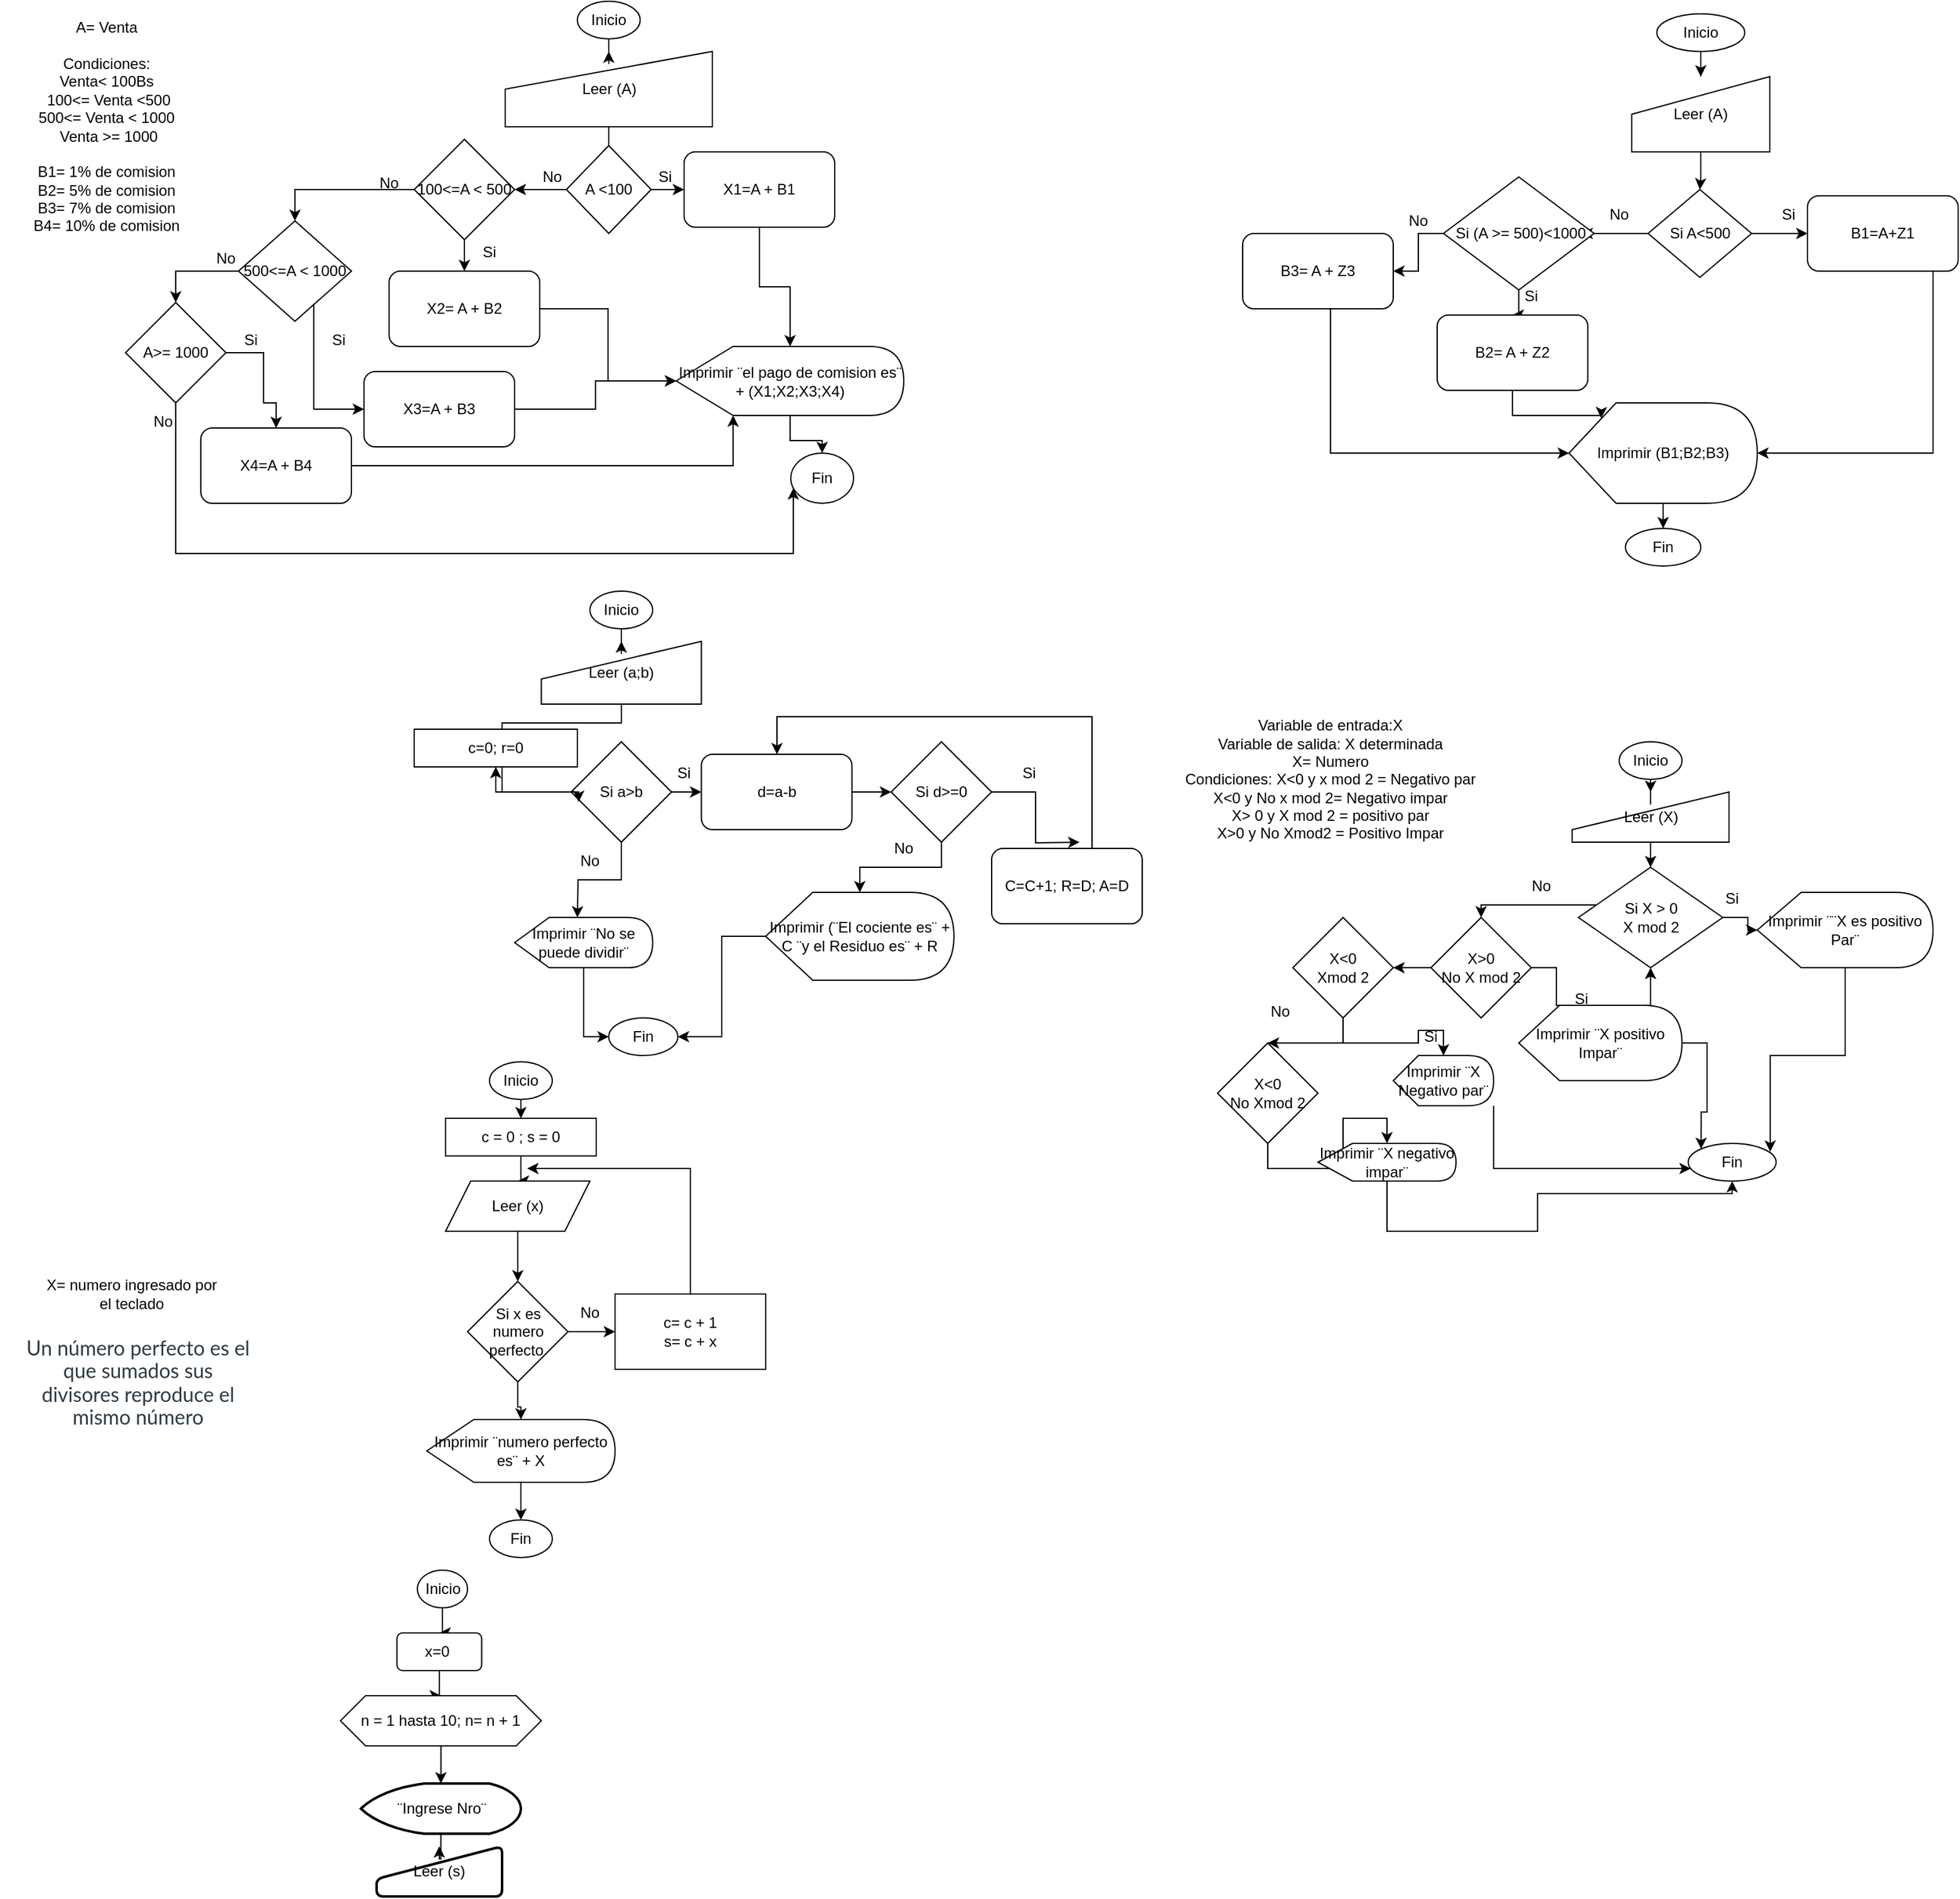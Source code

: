 <mxfile version="16.6.2" type="github">
  <diagram id="kgpKYQtTHZ0yAKxKKP6v" name="Page-1">
    <mxGraphModel dx="2441" dy="371" grid="1" gridSize="10" guides="1" tooltips="1" connect="1" arrows="1" fold="1" page="1" pageScale="1" pageWidth="850" pageHeight="1100" math="0" shadow="0">
      <root>
        <mxCell id="0" />
        <mxCell id="1" parent="0" />
        <mxCell id="ByjbVsPNWMyPK0oeUUoG-3" value="" style="edgeStyle=orthogonalEdgeStyle;rounded=0;orthogonalLoop=1;jettySize=auto;html=1;" parent="1" source="ByjbVsPNWMyPK0oeUUoG-1" target="ByjbVsPNWMyPK0oeUUoG-2" edge="1">
          <mxGeometry relative="1" as="geometry" />
        </mxCell>
        <mxCell id="ByjbVsPNWMyPK0oeUUoG-1" value="Inicio" style="ellipse;whiteSpace=wrap;html=1;" parent="1" vertex="1">
          <mxGeometry x="350" y="10" width="70" height="30" as="geometry" />
        </mxCell>
        <mxCell id="ByjbVsPNWMyPK0oeUUoG-5" value="" style="edgeStyle=orthogonalEdgeStyle;rounded=0;orthogonalLoop=1;jettySize=auto;html=1;" parent="1" source="ByjbVsPNWMyPK0oeUUoG-2" target="ByjbVsPNWMyPK0oeUUoG-4" edge="1">
          <mxGeometry relative="1" as="geometry" />
        </mxCell>
        <mxCell id="ByjbVsPNWMyPK0oeUUoG-2" value="Leer (A)" style="shape=manualInput;whiteSpace=wrap;html=1;" parent="1" vertex="1">
          <mxGeometry x="330" y="60" width="110" height="60" as="geometry" />
        </mxCell>
        <mxCell id="ByjbVsPNWMyPK0oeUUoG-7" value="" style="edgeStyle=orthogonalEdgeStyle;rounded=0;orthogonalLoop=1;jettySize=auto;html=1;" parent="1" source="ByjbVsPNWMyPK0oeUUoG-4" target="ByjbVsPNWMyPK0oeUUoG-6" edge="1">
          <mxGeometry relative="1" as="geometry" />
        </mxCell>
        <mxCell id="ByjbVsPNWMyPK0oeUUoG-9" value="" style="edgeStyle=orthogonalEdgeStyle;rounded=0;orthogonalLoop=1;jettySize=auto;html=1;" parent="1" source="ByjbVsPNWMyPK0oeUUoG-4" edge="1">
          <mxGeometry relative="1" as="geometry">
            <mxPoint x="290" y="185" as="targetPoint" />
          </mxGeometry>
        </mxCell>
        <mxCell id="ByjbVsPNWMyPK0oeUUoG-4" value="Si A&amp;lt;500" style="rhombus;whiteSpace=wrap;html=1;" parent="1" vertex="1">
          <mxGeometry x="343" y="150" width="82.5" height="70" as="geometry" />
        </mxCell>
        <mxCell id="ByjbVsPNWMyPK0oeUUoG-26" style="edgeStyle=orthogonalEdgeStyle;rounded=0;orthogonalLoop=1;jettySize=auto;html=1;entryX=1;entryY=0.5;entryDx=0;entryDy=0;entryPerimeter=0;" parent="1" source="ByjbVsPNWMyPK0oeUUoG-6" target="ByjbVsPNWMyPK0oeUUoG-22" edge="1">
          <mxGeometry relative="1" as="geometry">
            <Array as="points">
              <mxPoint x="570" y="360" />
            </Array>
          </mxGeometry>
        </mxCell>
        <mxCell id="ByjbVsPNWMyPK0oeUUoG-6" value="B1=A+Z1" style="rounded=1;whiteSpace=wrap;html=1;" parent="1" vertex="1">
          <mxGeometry x="470" y="155" width="120" height="60" as="geometry" />
        </mxCell>
        <mxCell id="ByjbVsPNWMyPK0oeUUoG-10" value="No" style="text;html=1;strokeColor=none;fillColor=none;align=center;verticalAlign=middle;whiteSpace=wrap;rounded=0;" parent="1" vertex="1">
          <mxGeometry x="290" y="155" width="60" height="30" as="geometry" />
        </mxCell>
        <mxCell id="ByjbVsPNWMyPK0oeUUoG-12" value="Si" style="text;html=1;strokeColor=none;fillColor=none;align=center;verticalAlign=middle;whiteSpace=wrap;rounded=0;" parent="1" vertex="1">
          <mxGeometry x="425" y="155" width="60" height="30" as="geometry" />
        </mxCell>
        <mxCell id="ByjbVsPNWMyPK0oeUUoG-16" value="" style="edgeStyle=orthogonalEdgeStyle;rounded=0;orthogonalLoop=1;jettySize=auto;html=1;" parent="1" source="ByjbVsPNWMyPK0oeUUoG-14" target="ByjbVsPNWMyPK0oeUUoG-15" edge="1">
          <mxGeometry relative="1" as="geometry" />
        </mxCell>
        <mxCell id="ByjbVsPNWMyPK0oeUUoG-18" value="" style="edgeStyle=orthogonalEdgeStyle;rounded=0;orthogonalLoop=1;jettySize=auto;html=1;" parent="1" source="ByjbVsPNWMyPK0oeUUoG-14" target="ByjbVsPNWMyPK0oeUUoG-17" edge="1">
          <mxGeometry relative="1" as="geometry" />
        </mxCell>
        <mxCell id="ByjbVsPNWMyPK0oeUUoG-14" value="&lt;span&gt;&amp;nbsp;Si (A &amp;gt;= 500)&amp;lt;1000&lt;/span&gt;" style="rhombus;whiteSpace=wrap;html=1;" parent="1" vertex="1">
          <mxGeometry x="180" y="140" width="120" height="90" as="geometry" />
        </mxCell>
        <mxCell id="ByjbVsPNWMyPK0oeUUoG-25" style="edgeStyle=orthogonalEdgeStyle;rounded=0;orthogonalLoop=1;jettySize=auto;html=1;entryX=0.171;entryY=0.153;entryDx=0;entryDy=0;entryPerimeter=0;" parent="1" source="ByjbVsPNWMyPK0oeUUoG-15" target="ByjbVsPNWMyPK0oeUUoG-22" edge="1">
          <mxGeometry relative="1" as="geometry">
            <Array as="points">
              <mxPoint x="235" y="330" />
              <mxPoint x="306" y="330" />
            </Array>
          </mxGeometry>
        </mxCell>
        <mxCell id="ByjbVsPNWMyPK0oeUUoG-15" value="B2= A + Z2" style="rounded=1;whiteSpace=wrap;html=1;" parent="1" vertex="1">
          <mxGeometry x="175" y="250" width="120" height="60" as="geometry" />
        </mxCell>
        <mxCell id="ByjbVsPNWMyPK0oeUUoG-24" style="edgeStyle=orthogonalEdgeStyle;rounded=0;orthogonalLoop=1;jettySize=auto;html=1;entryX=0;entryY=0.5;entryDx=0;entryDy=0;entryPerimeter=0;" parent="1" source="ByjbVsPNWMyPK0oeUUoG-17" target="ByjbVsPNWMyPK0oeUUoG-22" edge="1">
          <mxGeometry relative="1" as="geometry">
            <Array as="points">
              <mxPoint x="90" y="360" />
            </Array>
          </mxGeometry>
        </mxCell>
        <mxCell id="ByjbVsPNWMyPK0oeUUoG-17" value="B3= A + Z3" style="rounded=1;whiteSpace=wrap;html=1;" parent="1" vertex="1">
          <mxGeometry x="20" y="185" width="120" height="60" as="geometry" />
        </mxCell>
        <mxCell id="ByjbVsPNWMyPK0oeUUoG-20" value="Si" style="text;html=1;strokeColor=none;fillColor=none;align=center;verticalAlign=middle;whiteSpace=wrap;rounded=0;" parent="1" vertex="1">
          <mxGeometry x="220" y="220" width="60" height="30" as="geometry" />
        </mxCell>
        <mxCell id="ByjbVsPNWMyPK0oeUUoG-21" value="No" style="text;html=1;strokeColor=none;fillColor=none;align=center;verticalAlign=middle;whiteSpace=wrap;rounded=0;" parent="1" vertex="1">
          <mxGeometry x="130" y="160" width="60" height="30" as="geometry" />
        </mxCell>
        <mxCell id="ByjbVsPNWMyPK0oeUUoG-28" value="" style="edgeStyle=orthogonalEdgeStyle;rounded=0;orthogonalLoop=1;jettySize=auto;html=1;" parent="1" source="ByjbVsPNWMyPK0oeUUoG-22" target="ByjbVsPNWMyPK0oeUUoG-27" edge="1">
          <mxGeometry relative="1" as="geometry" />
        </mxCell>
        <mxCell id="ByjbVsPNWMyPK0oeUUoG-22" value="Imprimir (B1;B2;B3)" style="shape=display;whiteSpace=wrap;html=1;" parent="1" vertex="1">
          <mxGeometry x="280" y="320" width="150" height="80" as="geometry" />
        </mxCell>
        <mxCell id="ByjbVsPNWMyPK0oeUUoG-27" value="Fin" style="ellipse;whiteSpace=wrap;html=1;" parent="1" vertex="1">
          <mxGeometry x="325" y="420" width="60" height="30" as="geometry" />
        </mxCell>
        <mxCell id="4bbGpndZAnQvG1SRmh3T-4" value="" style="edgeStyle=orthogonalEdgeStyle;rounded=0;orthogonalLoop=1;jettySize=auto;html=1;" parent="1" source="4bbGpndZAnQvG1SRmh3T-1" target="4bbGpndZAnQvG1SRmh3T-2" edge="1">
          <mxGeometry relative="1" as="geometry" />
        </mxCell>
        <mxCell id="4bbGpndZAnQvG1SRmh3T-1" value="Inicio" style="ellipse;whiteSpace=wrap;html=1;" parent="1" vertex="1">
          <mxGeometry x="320" y="590" width="50" height="30" as="geometry" />
        </mxCell>
        <mxCell id="4bbGpndZAnQvG1SRmh3T-7" value="" style="edgeStyle=orthogonalEdgeStyle;rounded=0;orthogonalLoop=1;jettySize=auto;html=1;" parent="1" source="4bbGpndZAnQvG1SRmh3T-2" target="4bbGpndZAnQvG1SRmh3T-6" edge="1">
          <mxGeometry relative="1" as="geometry" />
        </mxCell>
        <mxCell id="4bbGpndZAnQvG1SRmh3T-2" value="Leer (X)" style="shape=manualInput;whiteSpace=wrap;html=1;" parent="1" vertex="1">
          <mxGeometry x="282.5" y="630" width="125" height="40" as="geometry" />
        </mxCell>
        <mxCell id="4bbGpndZAnQvG1SRmh3T-5" value="Variable de entrada:X&lt;br&gt;Variable de salida: X determinada&lt;br&gt;X= Numero&lt;br&gt;Condiciones: X&amp;lt;0 y x mod 2 = Negativo par&lt;br&gt;X&amp;lt;0 y No x mod 2= Negativo impar&lt;br&gt;X&amp;gt; 0 y X mod 2 = positivo par&lt;br&gt;X&amp;gt;0 y No Xmod2 = Positivo Impar" style="text;html=1;strokeColor=none;fillColor=none;align=center;verticalAlign=middle;whiteSpace=wrap;rounded=0;" parent="1" vertex="1">
          <mxGeometry x="-50" y="570" width="280" height="100" as="geometry" />
        </mxCell>
        <mxCell id="4bbGpndZAnQvG1SRmh3T-9" value="" style="edgeStyle=orthogonalEdgeStyle;rounded=0;orthogonalLoop=1;jettySize=auto;html=1;" parent="1" source="4bbGpndZAnQvG1SRmh3T-6" target="4bbGpndZAnQvG1SRmh3T-11" edge="1">
          <mxGeometry relative="1" as="geometry">
            <mxPoint x="426" y="740" as="targetPoint" />
          </mxGeometry>
        </mxCell>
        <mxCell id="4bbGpndZAnQvG1SRmh3T-13" value="" style="edgeStyle=orthogonalEdgeStyle;rounded=0;orthogonalLoop=1;jettySize=auto;html=1;" parent="1" source="4bbGpndZAnQvG1SRmh3T-6" target="4bbGpndZAnQvG1SRmh3T-12" edge="1">
          <mxGeometry relative="1" as="geometry">
            <Array as="points">
              <mxPoint x="240" y="720" />
              <mxPoint x="240" y="720" />
            </Array>
          </mxGeometry>
        </mxCell>
        <mxCell id="4bbGpndZAnQvG1SRmh3T-6" value="Si X &amp;gt; 0&lt;br&gt;X mod 2" style="rhombus;whiteSpace=wrap;html=1;" parent="1" vertex="1">
          <mxGeometry x="287.5" y="690" width="115" height="80" as="geometry" />
        </mxCell>
        <mxCell id="4bbGpndZAnQvG1SRmh3T-10" value="Si" style="text;html=1;strokeColor=none;fillColor=none;align=center;verticalAlign=middle;whiteSpace=wrap;rounded=0;" parent="1" vertex="1">
          <mxGeometry x="380" y="700" width="60" height="30" as="geometry" />
        </mxCell>
        <mxCell id="4bbGpndZAnQvG1SRmh3T-35" style="edgeStyle=orthogonalEdgeStyle;rounded=0;orthogonalLoop=1;jettySize=auto;html=1;entryX=0.933;entryY=0.222;entryDx=0;entryDy=0;entryPerimeter=0;" parent="1" source="4bbGpndZAnQvG1SRmh3T-11" target="4bbGpndZAnQvG1SRmh3T-31" edge="1">
          <mxGeometry relative="1" as="geometry" />
        </mxCell>
        <mxCell id="4bbGpndZAnQvG1SRmh3T-11" value="Imprimir ¨¨X es positivo Par¨" style="shape=display;whiteSpace=wrap;html=1;" parent="1" vertex="1">
          <mxGeometry x="430" y="710" width="140" height="60" as="geometry" />
        </mxCell>
        <mxCell id="4bbGpndZAnQvG1SRmh3T-15" value="" style="edgeStyle=orthogonalEdgeStyle;rounded=0;orthogonalLoop=1;jettySize=auto;html=1;" parent="1" source="4bbGpndZAnQvG1SRmh3T-12" target="4bbGpndZAnQvG1SRmh3T-6" edge="1">
          <mxGeometry relative="1" as="geometry">
            <Array as="points">
              <mxPoint x="270" y="770" />
              <mxPoint x="270" y="800" />
              <mxPoint x="345" y="800" />
            </Array>
          </mxGeometry>
        </mxCell>
        <mxCell id="4bbGpndZAnQvG1SRmh3T-21" value="" style="edgeStyle=orthogonalEdgeStyle;rounded=0;orthogonalLoop=1;jettySize=auto;html=1;" parent="1" source="4bbGpndZAnQvG1SRmh3T-12" target="4bbGpndZAnQvG1SRmh3T-16" edge="1">
          <mxGeometry relative="1" as="geometry" />
        </mxCell>
        <mxCell id="4bbGpndZAnQvG1SRmh3T-12" value="X&amp;gt;0&lt;br&gt;No X mod 2" style="rhombus;whiteSpace=wrap;html=1;" parent="1" vertex="1">
          <mxGeometry x="170" y="730" width="80" height="80" as="geometry" />
        </mxCell>
        <mxCell id="4bbGpndZAnQvG1SRmh3T-32" style="edgeStyle=orthogonalEdgeStyle;rounded=0;orthogonalLoop=1;jettySize=auto;html=1;entryX=0;entryY=0;entryDx=0;entryDy=0;" parent="1" source="4bbGpndZAnQvG1SRmh3T-14" target="4bbGpndZAnQvG1SRmh3T-31" edge="1">
          <mxGeometry relative="1" as="geometry" />
        </mxCell>
        <mxCell id="4bbGpndZAnQvG1SRmh3T-14" value="Imprimir ¨X positivo Impar¨" style="shape=display;whiteSpace=wrap;html=1;" parent="1" vertex="1">
          <mxGeometry x="240" y="800" width="130" height="60" as="geometry" />
        </mxCell>
        <mxCell id="4bbGpndZAnQvG1SRmh3T-25" value="" style="edgeStyle=orthogonalEdgeStyle;rounded=0;orthogonalLoop=1;jettySize=auto;html=1;" parent="1" source="4bbGpndZAnQvG1SRmh3T-16" target="4bbGpndZAnQvG1SRmh3T-24" edge="1">
          <mxGeometry relative="1" as="geometry" />
        </mxCell>
        <mxCell id="4bbGpndZAnQvG1SRmh3T-28" style="edgeStyle=orthogonalEdgeStyle;rounded=0;orthogonalLoop=1;jettySize=auto;html=1;" parent="1" source="4bbGpndZAnQvG1SRmh3T-16" target="4bbGpndZAnQvG1SRmh3T-23" edge="1">
          <mxGeometry relative="1" as="geometry" />
        </mxCell>
        <mxCell id="4bbGpndZAnQvG1SRmh3T-16" value="X&amp;lt;0&lt;br&gt;Xmod 2" style="rhombus;whiteSpace=wrap;html=1;" parent="1" vertex="1">
          <mxGeometry x="60" y="730" width="80" height="80" as="geometry" />
        </mxCell>
        <mxCell id="4bbGpndZAnQvG1SRmh3T-17" value="No" style="text;html=1;strokeColor=none;fillColor=none;align=center;verticalAlign=middle;whiteSpace=wrap;rounded=0;" parent="1" vertex="1">
          <mxGeometry x="228" y="690" width="60" height="30" as="geometry" />
        </mxCell>
        <mxCell id="4bbGpndZAnQvG1SRmh3T-20" value="Si" style="text;html=1;strokeColor=none;fillColor=none;align=center;verticalAlign=middle;whiteSpace=wrap;rounded=0;" parent="1" vertex="1">
          <mxGeometry x="260" y="780" width="60" height="30" as="geometry" />
        </mxCell>
        <mxCell id="4bbGpndZAnQvG1SRmh3T-33" style="edgeStyle=orthogonalEdgeStyle;rounded=0;orthogonalLoop=1;jettySize=auto;html=1;" parent="1" source="4bbGpndZAnQvG1SRmh3T-23" target="4bbGpndZAnQvG1SRmh3T-31" edge="1">
          <mxGeometry relative="1" as="geometry">
            <Array as="points">
              <mxPoint x="220" y="930" />
            </Array>
          </mxGeometry>
        </mxCell>
        <mxCell id="4bbGpndZAnQvG1SRmh3T-23" value="Imprimir ¨X Negativo par¨" style="shape=display;whiteSpace=wrap;html=1;" parent="1" vertex="1">
          <mxGeometry x="140" y="840" width="80" height="40" as="geometry" />
        </mxCell>
        <mxCell id="4bbGpndZAnQvG1SRmh3T-30" style="edgeStyle=orthogonalEdgeStyle;rounded=0;orthogonalLoop=1;jettySize=auto;html=1;" parent="1" source="4bbGpndZAnQvG1SRmh3T-24" target="4bbGpndZAnQvG1SRmh3T-29" edge="1">
          <mxGeometry relative="1" as="geometry" />
        </mxCell>
        <mxCell id="4bbGpndZAnQvG1SRmh3T-24" value="X&amp;lt;0&lt;br&gt;No Xmod 2" style="rhombus;whiteSpace=wrap;html=1;" parent="1" vertex="1">
          <mxGeometry y="830" width="80" height="80" as="geometry" />
        </mxCell>
        <mxCell id="4bbGpndZAnQvG1SRmh3T-26" value="No" style="text;html=1;strokeColor=none;fillColor=none;align=center;verticalAlign=middle;whiteSpace=wrap;rounded=0;" parent="1" vertex="1">
          <mxGeometry x="20" y="790" width="60" height="30" as="geometry" />
        </mxCell>
        <mxCell id="4bbGpndZAnQvG1SRmh3T-27" value="Si" style="text;html=1;strokeColor=none;fillColor=none;align=center;verticalAlign=middle;whiteSpace=wrap;rounded=0;" parent="1" vertex="1">
          <mxGeometry x="140" y="810" width="60" height="30" as="geometry" />
        </mxCell>
        <mxCell id="4bbGpndZAnQvG1SRmh3T-34" style="edgeStyle=orthogonalEdgeStyle;rounded=0;orthogonalLoop=1;jettySize=auto;html=1;" parent="1" source="4bbGpndZAnQvG1SRmh3T-29" target="4bbGpndZAnQvG1SRmh3T-31" edge="1">
          <mxGeometry relative="1" as="geometry">
            <Array as="points">
              <mxPoint x="135" y="980" />
              <mxPoint x="255" y="980" />
              <mxPoint x="255" y="950" />
            </Array>
          </mxGeometry>
        </mxCell>
        <mxCell id="4bbGpndZAnQvG1SRmh3T-29" value="Imprimir ¨X negativo impar¨" style="shape=display;whiteSpace=wrap;html=1;" parent="1" vertex="1">
          <mxGeometry x="80" y="910" width="110" height="30" as="geometry" />
        </mxCell>
        <mxCell id="4bbGpndZAnQvG1SRmh3T-31" value="Fin" style="ellipse;whiteSpace=wrap;html=1;" parent="1" vertex="1">
          <mxGeometry x="375" y="910" width="70" height="30" as="geometry" />
        </mxCell>
        <mxCell id="_eo7nYOsgeWWIiObV1oL-4" value="" style="edgeStyle=orthogonalEdgeStyle;rounded=0;orthogonalLoop=1;jettySize=auto;html=1;" edge="1" parent="1" source="_eo7nYOsgeWWIiObV1oL-1" target="_eo7nYOsgeWWIiObV1oL-3">
          <mxGeometry relative="1" as="geometry" />
        </mxCell>
        <mxCell id="_eo7nYOsgeWWIiObV1oL-1" value="Inicio" style="ellipse;whiteSpace=wrap;html=1;" vertex="1" parent="1">
          <mxGeometry x="-500" y="470" width="50" height="30" as="geometry" />
        </mxCell>
        <mxCell id="_eo7nYOsgeWWIiObV1oL-7" value="" style="edgeStyle=orthogonalEdgeStyle;rounded=0;orthogonalLoop=1;jettySize=auto;html=1;entryX=0.5;entryY=1;entryDx=0;entryDy=0;" edge="1" parent="1" source="_eo7nYOsgeWWIiObV1oL-3" target="_eo7nYOsgeWWIiObV1oL-25">
          <mxGeometry relative="1" as="geometry">
            <Array as="points">
              <mxPoint x="-475" y="575" />
              <mxPoint x="-570" y="575" />
              <mxPoint x="-570" y="630" />
              <mxPoint x="-575" y="630" />
            </Array>
          </mxGeometry>
        </mxCell>
        <mxCell id="_eo7nYOsgeWWIiObV1oL-3" value="Leer (a;b)" style="shape=manualInput;whiteSpace=wrap;html=1;" vertex="1" parent="1">
          <mxGeometry x="-538.75" y="510" width="127.5" height="50" as="geometry" />
        </mxCell>
        <mxCell id="_eo7nYOsgeWWIiObV1oL-13" value="" style="edgeStyle=orthogonalEdgeStyle;rounded=0;orthogonalLoop=1;jettySize=auto;html=1;" edge="1" parent="1" source="_eo7nYOsgeWWIiObV1oL-5" target="_eo7nYOsgeWWIiObV1oL-12">
          <mxGeometry relative="1" as="geometry" />
        </mxCell>
        <mxCell id="_eo7nYOsgeWWIiObV1oL-5" value="d=a-b" style="rounded=1;whiteSpace=wrap;html=1;" vertex="1" parent="1">
          <mxGeometry x="-411.25" y="600" width="120" height="60" as="geometry" />
        </mxCell>
        <mxCell id="_eo7nYOsgeWWIiObV1oL-10" value="" style="edgeStyle=orthogonalEdgeStyle;rounded=0;orthogonalLoop=1;jettySize=auto;html=1;" edge="1" parent="1" source="_eo7nYOsgeWWIiObV1oL-6" target="_eo7nYOsgeWWIiObV1oL-5">
          <mxGeometry relative="1" as="geometry" />
        </mxCell>
        <mxCell id="_eo7nYOsgeWWIiObV1oL-21" style="edgeStyle=orthogonalEdgeStyle;rounded=0;orthogonalLoop=1;jettySize=auto;html=1;" edge="1" parent="1" source="_eo7nYOsgeWWIiObV1oL-6">
          <mxGeometry relative="1" as="geometry">
            <mxPoint x="-510" y="730" as="targetPoint" />
          </mxGeometry>
        </mxCell>
        <mxCell id="_eo7nYOsgeWWIiObV1oL-6" value="Si a&amp;gt;b" style="rhombus;whiteSpace=wrap;html=1;" vertex="1" parent="1">
          <mxGeometry x="-515" y="590" width="80" height="80" as="geometry" />
        </mxCell>
        <mxCell id="_eo7nYOsgeWWIiObV1oL-11" value="Si" style="text;html=1;strokeColor=none;fillColor=none;align=center;verticalAlign=middle;whiteSpace=wrap;rounded=0;" vertex="1" parent="1">
          <mxGeometry x="-455" y="600" width="60" height="30" as="geometry" />
        </mxCell>
        <mxCell id="_eo7nYOsgeWWIiObV1oL-15" style="edgeStyle=orthogonalEdgeStyle;rounded=0;orthogonalLoop=1;jettySize=auto;html=1;" edge="1" parent="1" source="_eo7nYOsgeWWIiObV1oL-12">
          <mxGeometry relative="1" as="geometry">
            <mxPoint x="-110" y="670" as="targetPoint" />
          </mxGeometry>
        </mxCell>
        <mxCell id="_eo7nYOsgeWWIiObV1oL-19" value="" style="edgeStyle=orthogonalEdgeStyle;rounded=0;orthogonalLoop=1;jettySize=auto;html=1;" edge="1" parent="1" source="_eo7nYOsgeWWIiObV1oL-12" target="_eo7nYOsgeWWIiObV1oL-18">
          <mxGeometry relative="1" as="geometry" />
        </mxCell>
        <mxCell id="_eo7nYOsgeWWIiObV1oL-12" value="Si d&amp;gt;=0" style="rhombus;whiteSpace=wrap;html=1;" vertex="1" parent="1">
          <mxGeometry x="-260" y="590" width="80" height="80" as="geometry" />
        </mxCell>
        <mxCell id="_eo7nYOsgeWWIiObV1oL-16" style="edgeStyle=orthogonalEdgeStyle;rounded=0;orthogonalLoop=1;jettySize=auto;html=1;" edge="1" parent="1" source="_eo7nYOsgeWWIiObV1oL-14">
          <mxGeometry relative="1" as="geometry">
            <mxPoint x="-351" y="600" as="targetPoint" />
            <Array as="points">
              <mxPoint x="-100" y="570" />
              <mxPoint x="-351" y="570" />
              <mxPoint x="-351" y="600" />
            </Array>
          </mxGeometry>
        </mxCell>
        <mxCell id="_eo7nYOsgeWWIiObV1oL-14" value="C=C+1; R=D; A=D" style="rounded=1;whiteSpace=wrap;html=1;" vertex="1" parent="1">
          <mxGeometry x="-180" y="675" width="120" height="60" as="geometry" />
        </mxCell>
        <mxCell id="_eo7nYOsgeWWIiObV1oL-17" value="Si" style="text;html=1;strokeColor=none;fillColor=none;align=center;verticalAlign=middle;whiteSpace=wrap;rounded=0;" vertex="1" parent="1">
          <mxGeometry x="-180" y="600" width="60" height="30" as="geometry" />
        </mxCell>
        <mxCell id="_eo7nYOsgeWWIiObV1oL-22" style="edgeStyle=orthogonalEdgeStyle;rounded=0;orthogonalLoop=1;jettySize=auto;html=1;entryX=1;entryY=0.5;entryDx=0;entryDy=0;" edge="1" parent="1" source="_eo7nYOsgeWWIiObV1oL-18" target="_eo7nYOsgeWWIiObV1oL-20">
          <mxGeometry relative="1" as="geometry" />
        </mxCell>
        <mxCell id="_eo7nYOsgeWWIiObV1oL-18" value="Imprimir (¨El cociente es¨ + C ¨y el Residuo es¨ + R" style="shape=display;whiteSpace=wrap;html=1;" vertex="1" parent="1">
          <mxGeometry x="-360" y="710" width="150" height="70" as="geometry" />
        </mxCell>
        <mxCell id="_eo7nYOsgeWWIiObV1oL-20" value="Fin" style="ellipse;whiteSpace=wrap;html=1;" vertex="1" parent="1">
          <mxGeometry x="-485" y="810" width="55" height="30" as="geometry" />
        </mxCell>
        <mxCell id="_eo7nYOsgeWWIiObV1oL-23" value="No" style="text;html=1;strokeColor=none;fillColor=none;align=center;verticalAlign=middle;whiteSpace=wrap;rounded=0;" vertex="1" parent="1">
          <mxGeometry x="-530" y="670" width="60" height="30" as="geometry" />
        </mxCell>
        <mxCell id="_eo7nYOsgeWWIiObV1oL-24" value="No" style="text;html=1;strokeColor=none;fillColor=none;align=center;verticalAlign=middle;whiteSpace=wrap;rounded=0;" vertex="1" parent="1">
          <mxGeometry x="-280" y="660" width="60" height="30" as="geometry" />
        </mxCell>
        <mxCell id="_eo7nYOsgeWWIiObV1oL-26" style="edgeStyle=orthogonalEdgeStyle;rounded=0;orthogonalLoop=1;jettySize=auto;html=1;entryX=0.075;entryY=0.6;entryDx=0;entryDy=0;entryPerimeter=0;" edge="1" parent="1" source="_eo7nYOsgeWWIiObV1oL-25" target="_eo7nYOsgeWWIiObV1oL-6">
          <mxGeometry relative="1" as="geometry" />
        </mxCell>
        <mxCell id="_eo7nYOsgeWWIiObV1oL-25" value="c=0; r=0" style="rounded=0;whiteSpace=wrap;html=1;" vertex="1" parent="1">
          <mxGeometry x="-640" y="580" width="130" height="30" as="geometry" />
        </mxCell>
        <mxCell id="_eo7nYOsgeWWIiObV1oL-28" style="edgeStyle=orthogonalEdgeStyle;rounded=0;orthogonalLoop=1;jettySize=auto;html=1;entryX=0;entryY=0.5;entryDx=0;entryDy=0;" edge="1" parent="1" source="_eo7nYOsgeWWIiObV1oL-27" target="_eo7nYOsgeWWIiObV1oL-20">
          <mxGeometry relative="1" as="geometry" />
        </mxCell>
        <mxCell id="_eo7nYOsgeWWIiObV1oL-27" value="Imprimir ¨No se puede dividir¨" style="shape=display;whiteSpace=wrap;html=1;" vertex="1" parent="1">
          <mxGeometry x="-560" y="730" width="110" height="40" as="geometry" />
        </mxCell>
        <mxCell id="_eo7nYOsgeWWIiObV1oL-31" value="" style="edgeStyle=orthogonalEdgeStyle;rounded=0;orthogonalLoop=1;jettySize=auto;html=1;" edge="1" parent="1" source="_eo7nYOsgeWWIiObV1oL-29">
          <mxGeometry relative="1" as="geometry">
            <mxPoint x="-485" y="40" as="targetPoint" />
          </mxGeometry>
        </mxCell>
        <mxCell id="_eo7nYOsgeWWIiObV1oL-29" value="Inicio" style="ellipse;whiteSpace=wrap;html=1;" vertex="1" parent="1">
          <mxGeometry x="-510" width="50" height="30" as="geometry" />
        </mxCell>
        <mxCell id="_eo7nYOsgeWWIiObV1oL-34" value="A= Venta&lt;br&gt;&lt;br&gt;Condiciones: &lt;br&gt;Venta&amp;lt; 100Bs&lt;br&gt;&amp;nbsp;100&amp;lt;= Venta &amp;lt;500&lt;br&gt;500&amp;lt;= Venta &amp;lt; 1000&lt;br&gt;&amp;nbsp;Venta &amp;gt;= 1000&lt;br&gt;&lt;br&gt;B1= 1% de comision&lt;br&gt;B2= 5% de comision&lt;br&gt;B3= 7% de comision&lt;br&gt;B4= 10% de comision" style="text;html=1;strokeColor=none;fillColor=none;align=center;verticalAlign=middle;whiteSpace=wrap;rounded=0;" vertex="1" parent="1">
          <mxGeometry x="-970" y="70" width="170" height="60" as="geometry" />
        </mxCell>
        <mxCell id="_eo7nYOsgeWWIiObV1oL-37" value="" style="edgeStyle=orthogonalEdgeStyle;rounded=0;orthogonalLoop=1;jettySize=auto;html=1;" edge="1" parent="1" source="_eo7nYOsgeWWIiObV1oL-35" target="_eo7nYOsgeWWIiObV1oL-36">
          <mxGeometry relative="1" as="geometry" />
        </mxCell>
        <mxCell id="_eo7nYOsgeWWIiObV1oL-35" value="Leer (A)" style="shape=manualInput;whiteSpace=wrap;html=1;" vertex="1" parent="1">
          <mxGeometry x="-567.5" y="40" width="165" height="60" as="geometry" />
        </mxCell>
        <mxCell id="_eo7nYOsgeWWIiObV1oL-39" value="" style="edgeStyle=orthogonalEdgeStyle;rounded=0;orthogonalLoop=1;jettySize=auto;html=1;" edge="1" parent="1" source="_eo7nYOsgeWWIiObV1oL-36" target="_eo7nYOsgeWWIiObV1oL-38">
          <mxGeometry relative="1" as="geometry" />
        </mxCell>
        <mxCell id="_eo7nYOsgeWWIiObV1oL-43" value="" style="edgeStyle=orthogonalEdgeStyle;rounded=0;orthogonalLoop=1;jettySize=auto;html=1;" edge="1" parent="1" source="_eo7nYOsgeWWIiObV1oL-36" target="_eo7nYOsgeWWIiObV1oL-42">
          <mxGeometry relative="1" as="geometry" />
        </mxCell>
        <mxCell id="_eo7nYOsgeWWIiObV1oL-36" value="A &amp;lt;100" style="rhombus;whiteSpace=wrap;html=1;" vertex="1" parent="1">
          <mxGeometry x="-518.75" y="115" width="67.5" height="70" as="geometry" />
        </mxCell>
        <mxCell id="_eo7nYOsgeWWIiObV1oL-46" value="" style="edgeStyle=orthogonalEdgeStyle;rounded=0;orthogonalLoop=1;jettySize=auto;html=1;" edge="1" parent="1" source="_eo7nYOsgeWWIiObV1oL-38" target="_eo7nYOsgeWWIiObV1oL-45">
          <mxGeometry relative="1" as="geometry" />
        </mxCell>
        <mxCell id="_eo7nYOsgeWWIiObV1oL-48" style="edgeStyle=orthogonalEdgeStyle;rounded=0;orthogonalLoop=1;jettySize=auto;html=1;entryX=0.5;entryY=0;entryDx=0;entryDy=0;" edge="1" parent="1" source="_eo7nYOsgeWWIiObV1oL-38" target="_eo7nYOsgeWWIiObV1oL-47">
          <mxGeometry relative="1" as="geometry" />
        </mxCell>
        <mxCell id="_eo7nYOsgeWWIiObV1oL-38" value="100&amp;lt;=A &amp;lt; 500" style="rhombus;whiteSpace=wrap;html=1;" vertex="1" parent="1">
          <mxGeometry x="-640" y="110" width="80" height="80" as="geometry" />
        </mxCell>
        <mxCell id="_eo7nYOsgeWWIiObV1oL-40" value="No" style="text;html=1;strokeColor=none;fillColor=none;align=center;verticalAlign=middle;whiteSpace=wrap;rounded=0;" vertex="1" parent="1">
          <mxGeometry x="-560" y="125" width="60" height="30" as="geometry" />
        </mxCell>
        <mxCell id="_eo7nYOsgeWWIiObV1oL-60" style="edgeStyle=orthogonalEdgeStyle;rounded=0;orthogonalLoop=1;jettySize=auto;html=1;" edge="1" parent="1" source="_eo7nYOsgeWWIiObV1oL-42" target="_eo7nYOsgeWWIiObV1oL-59">
          <mxGeometry relative="1" as="geometry" />
        </mxCell>
        <mxCell id="_eo7nYOsgeWWIiObV1oL-42" value="X1=A + B1" style="rounded=1;whiteSpace=wrap;html=1;" vertex="1" parent="1">
          <mxGeometry x="-425" y="120" width="120" height="60" as="geometry" />
        </mxCell>
        <mxCell id="_eo7nYOsgeWWIiObV1oL-44" value="Si" style="text;html=1;strokeColor=none;fillColor=none;align=center;verticalAlign=middle;whiteSpace=wrap;rounded=0;" vertex="1" parent="1">
          <mxGeometry x="-470" y="125" width="60" height="30" as="geometry" />
        </mxCell>
        <mxCell id="_eo7nYOsgeWWIiObV1oL-61" style="edgeStyle=orthogonalEdgeStyle;rounded=0;orthogonalLoop=1;jettySize=auto;html=1;" edge="1" parent="1" source="_eo7nYOsgeWWIiObV1oL-45" target="_eo7nYOsgeWWIiObV1oL-59">
          <mxGeometry relative="1" as="geometry" />
        </mxCell>
        <mxCell id="_eo7nYOsgeWWIiObV1oL-45" value="X2= A + B2" style="rounded=1;whiteSpace=wrap;html=1;" vertex="1" parent="1">
          <mxGeometry x="-660" y="215" width="120" height="60" as="geometry" />
        </mxCell>
        <mxCell id="_eo7nYOsgeWWIiObV1oL-52" value="" style="edgeStyle=orthogonalEdgeStyle;rounded=0;orthogonalLoop=1;jettySize=auto;html=1;" edge="1" parent="1" source="_eo7nYOsgeWWIiObV1oL-47" target="_eo7nYOsgeWWIiObV1oL-51">
          <mxGeometry relative="1" as="geometry">
            <Array as="points">
              <mxPoint x="-720" y="325" />
            </Array>
          </mxGeometry>
        </mxCell>
        <mxCell id="_eo7nYOsgeWWIiObV1oL-55" style="edgeStyle=orthogonalEdgeStyle;rounded=0;orthogonalLoop=1;jettySize=auto;html=1;entryX=0.5;entryY=0;entryDx=0;entryDy=0;" edge="1" parent="1" source="_eo7nYOsgeWWIiObV1oL-47" target="_eo7nYOsgeWWIiObV1oL-54">
          <mxGeometry relative="1" as="geometry" />
        </mxCell>
        <mxCell id="_eo7nYOsgeWWIiObV1oL-47" value="500&amp;lt;=A &amp;lt; 1000" style="rhombus;whiteSpace=wrap;html=1;" vertex="1" parent="1">
          <mxGeometry x="-780" y="175" width="90" height="80" as="geometry" />
        </mxCell>
        <mxCell id="_eo7nYOsgeWWIiObV1oL-49" value="No" style="text;html=1;strokeColor=none;fillColor=none;align=center;verticalAlign=middle;whiteSpace=wrap;rounded=0;" vertex="1" parent="1">
          <mxGeometry x="-690" y="130" width="60" height="30" as="geometry" />
        </mxCell>
        <mxCell id="_eo7nYOsgeWWIiObV1oL-50" value="Si" style="text;html=1;strokeColor=none;fillColor=none;align=center;verticalAlign=middle;whiteSpace=wrap;rounded=0;" vertex="1" parent="1">
          <mxGeometry x="-610" y="185" width="60" height="30" as="geometry" />
        </mxCell>
        <mxCell id="_eo7nYOsgeWWIiObV1oL-62" style="edgeStyle=orthogonalEdgeStyle;rounded=0;orthogonalLoop=1;jettySize=auto;html=1;" edge="1" parent="1" source="_eo7nYOsgeWWIiObV1oL-51" target="_eo7nYOsgeWWIiObV1oL-59">
          <mxGeometry relative="1" as="geometry" />
        </mxCell>
        <mxCell id="_eo7nYOsgeWWIiObV1oL-51" value="X3=A + B3" style="rounded=1;whiteSpace=wrap;html=1;" vertex="1" parent="1">
          <mxGeometry x="-680" y="295" width="120" height="60" as="geometry" />
        </mxCell>
        <mxCell id="_eo7nYOsgeWWIiObV1oL-53" style="edgeStyle=orthogonalEdgeStyle;rounded=0;orthogonalLoop=1;jettySize=auto;html=1;exitX=0.5;exitY=1;exitDx=0;exitDy=0;" edge="1" parent="1" source="_eo7nYOsgeWWIiObV1oL-34" target="_eo7nYOsgeWWIiObV1oL-34">
          <mxGeometry relative="1" as="geometry" />
        </mxCell>
        <mxCell id="_eo7nYOsgeWWIiObV1oL-58" style="edgeStyle=orthogonalEdgeStyle;rounded=0;orthogonalLoop=1;jettySize=auto;html=1;" edge="1" parent="1" source="_eo7nYOsgeWWIiObV1oL-54" target="_eo7nYOsgeWWIiObV1oL-56">
          <mxGeometry relative="1" as="geometry">
            <Array as="points">
              <mxPoint x="-760" y="280" />
              <mxPoint x="-760" y="320" />
              <mxPoint x="-750" y="320" />
            </Array>
          </mxGeometry>
        </mxCell>
        <mxCell id="_eo7nYOsgeWWIiObV1oL-66" style="edgeStyle=orthogonalEdgeStyle;rounded=0;orthogonalLoop=1;jettySize=auto;html=1;entryX=0.04;entryY=0.7;entryDx=0;entryDy=0;entryPerimeter=0;" edge="1" parent="1" source="_eo7nYOsgeWWIiObV1oL-54" target="_eo7nYOsgeWWIiObV1oL-64">
          <mxGeometry relative="1" as="geometry">
            <Array as="points">
              <mxPoint x="-830" y="440" />
              <mxPoint x="-338" y="440" />
            </Array>
          </mxGeometry>
        </mxCell>
        <mxCell id="_eo7nYOsgeWWIiObV1oL-54" value="A&amp;gt;= 1000" style="rhombus;whiteSpace=wrap;html=1;" vertex="1" parent="1">
          <mxGeometry x="-870" y="240" width="80" height="80" as="geometry" />
        </mxCell>
        <mxCell id="_eo7nYOsgeWWIiObV1oL-63" style="edgeStyle=orthogonalEdgeStyle;rounded=0;orthogonalLoop=1;jettySize=auto;html=1;entryX=0;entryY=0;entryDx=45.312;entryDy=55;entryPerimeter=0;" edge="1" parent="1" source="_eo7nYOsgeWWIiObV1oL-56" target="_eo7nYOsgeWWIiObV1oL-59">
          <mxGeometry relative="1" as="geometry" />
        </mxCell>
        <mxCell id="_eo7nYOsgeWWIiObV1oL-56" value="X4=A + B4" style="rounded=1;whiteSpace=wrap;html=1;" vertex="1" parent="1">
          <mxGeometry x="-810" y="340" width="120" height="60" as="geometry" />
        </mxCell>
        <mxCell id="_eo7nYOsgeWWIiObV1oL-65" value="" style="edgeStyle=orthogonalEdgeStyle;rounded=0;orthogonalLoop=1;jettySize=auto;html=1;" edge="1" parent="1" source="_eo7nYOsgeWWIiObV1oL-59" target="_eo7nYOsgeWWIiObV1oL-64">
          <mxGeometry relative="1" as="geometry" />
        </mxCell>
        <mxCell id="_eo7nYOsgeWWIiObV1oL-59" value="Imprimir ¨el pago de comision es¨ + (X1;X2;X3;X4)" style="shape=display;whiteSpace=wrap;html=1;" vertex="1" parent="1">
          <mxGeometry x="-431.25" y="275" width="181.25" height="55" as="geometry" />
        </mxCell>
        <mxCell id="_eo7nYOsgeWWIiObV1oL-64" value="Fin" style="ellipse;whiteSpace=wrap;html=1;" vertex="1" parent="1">
          <mxGeometry x="-340" y="360" width="50" height="40" as="geometry" />
        </mxCell>
        <mxCell id="_eo7nYOsgeWWIiObV1oL-67" value="Si" style="text;html=1;strokeColor=none;fillColor=none;align=center;verticalAlign=middle;whiteSpace=wrap;rounded=0;" vertex="1" parent="1">
          <mxGeometry x="-730" y="255" width="60" height="30" as="geometry" />
        </mxCell>
        <mxCell id="_eo7nYOsgeWWIiObV1oL-68" value="No" style="text;html=1;strokeColor=none;fillColor=none;align=center;verticalAlign=middle;whiteSpace=wrap;rounded=0;" vertex="1" parent="1">
          <mxGeometry x="-820" y="190" width="60" height="30" as="geometry" />
        </mxCell>
        <mxCell id="_eo7nYOsgeWWIiObV1oL-69" value="Si" style="text;html=1;strokeColor=none;fillColor=none;align=center;verticalAlign=middle;whiteSpace=wrap;rounded=0;" vertex="1" parent="1">
          <mxGeometry x="-800" y="255" width="60" height="30" as="geometry" />
        </mxCell>
        <mxCell id="_eo7nYOsgeWWIiObV1oL-70" value="No" style="text;html=1;strokeColor=none;fillColor=none;align=center;verticalAlign=middle;whiteSpace=wrap;rounded=0;" vertex="1" parent="1">
          <mxGeometry x="-870" y="320" width="60" height="30" as="geometry" />
        </mxCell>
        <mxCell id="_eo7nYOsgeWWIiObV1oL-74" value="" style="edgeStyle=orthogonalEdgeStyle;rounded=0;orthogonalLoop=1;jettySize=auto;html=1;" edge="1" parent="1" source="_eo7nYOsgeWWIiObV1oL-71" target="_eo7nYOsgeWWIiObV1oL-73">
          <mxGeometry relative="1" as="geometry" />
        </mxCell>
        <mxCell id="_eo7nYOsgeWWIiObV1oL-71" value="Inicio" style="ellipse;whiteSpace=wrap;html=1;" vertex="1" parent="1">
          <mxGeometry x="-580" y="845" width="50" height="30" as="geometry" />
        </mxCell>
        <mxCell id="_eo7nYOsgeWWIiObV1oL-76" value="" style="edgeStyle=orthogonalEdgeStyle;rounded=0;orthogonalLoop=1;jettySize=auto;html=1;" edge="1" parent="1" source="_eo7nYOsgeWWIiObV1oL-73" target="_eo7nYOsgeWWIiObV1oL-75">
          <mxGeometry relative="1" as="geometry" />
        </mxCell>
        <mxCell id="_eo7nYOsgeWWIiObV1oL-73" value="c = 0 ; s = 0" style="rounded=0;whiteSpace=wrap;html=1;" vertex="1" parent="1">
          <mxGeometry x="-615" y="890" width="120" height="30" as="geometry" />
        </mxCell>
        <mxCell id="_eo7nYOsgeWWIiObV1oL-80" value="" style="edgeStyle=orthogonalEdgeStyle;rounded=0;orthogonalLoop=1;jettySize=auto;html=1;" edge="1" parent="1" source="_eo7nYOsgeWWIiObV1oL-75" target="_eo7nYOsgeWWIiObV1oL-79">
          <mxGeometry relative="1" as="geometry" />
        </mxCell>
        <mxCell id="_eo7nYOsgeWWIiObV1oL-75" value="Leer (x)" style="shape=parallelogram;perimeter=parallelogramPerimeter;whiteSpace=wrap;html=1;fixedSize=1;" vertex="1" parent="1">
          <mxGeometry x="-615" y="940" width="115" height="40" as="geometry" />
        </mxCell>
        <mxCell id="_eo7nYOsgeWWIiObV1oL-77" value="&lt;span style=&quot;font-size: 12.0pt ; line-height: 107% ; font-family: &amp;#34;lato&amp;#34; , sans-serif ; color: #2d3b45&quot;&gt;Un número perfecto es el que sumados sus divisores reproduce el mismo número&lt;/span&gt;" style="text;html=1;strokeColor=none;fillColor=none;align=center;verticalAlign=middle;whiteSpace=wrap;rounded=0;" vertex="1" parent="1">
          <mxGeometry x="-950" y="1060" width="180" height="80" as="geometry" />
        </mxCell>
        <mxCell id="_eo7nYOsgeWWIiObV1oL-87" style="edgeStyle=orthogonalEdgeStyle;rounded=0;orthogonalLoop=1;jettySize=auto;html=1;" edge="1" parent="1" source="_eo7nYOsgeWWIiObV1oL-78">
          <mxGeometry relative="1" as="geometry">
            <mxPoint x="-550" y="930" as="targetPoint" />
            <Array as="points">
              <mxPoint x="-420" y="930" />
            </Array>
          </mxGeometry>
        </mxCell>
        <mxCell id="_eo7nYOsgeWWIiObV1oL-78" value="c= c + 1&lt;br&gt;s= c + x" style="rounded=0;whiteSpace=wrap;html=1;" vertex="1" parent="1">
          <mxGeometry x="-480" y="1030" width="120" height="60" as="geometry" />
        </mxCell>
        <mxCell id="_eo7nYOsgeWWIiObV1oL-86" value="" style="edgeStyle=orthogonalEdgeStyle;rounded=0;orthogonalLoop=1;jettySize=auto;html=1;" edge="1" parent="1" source="_eo7nYOsgeWWIiObV1oL-79" target="_eo7nYOsgeWWIiObV1oL-78">
          <mxGeometry relative="1" as="geometry" />
        </mxCell>
        <mxCell id="_eo7nYOsgeWWIiObV1oL-90" value="" style="edgeStyle=orthogonalEdgeStyle;rounded=0;orthogonalLoop=1;jettySize=auto;html=1;" edge="1" parent="1" source="_eo7nYOsgeWWIiObV1oL-79" target="_eo7nYOsgeWWIiObV1oL-89">
          <mxGeometry relative="1" as="geometry" />
        </mxCell>
        <mxCell id="_eo7nYOsgeWWIiObV1oL-79" value="Si x es numero perfecto&amp;nbsp;" style="rhombus;whiteSpace=wrap;html=1;" vertex="1" parent="1">
          <mxGeometry x="-597.5" y="1020" width="80" height="80" as="geometry" />
        </mxCell>
        <mxCell id="_eo7nYOsgeWWIiObV1oL-82" value="X= numero ingresado por el teclado" style="text;html=1;strokeColor=none;fillColor=none;align=center;verticalAlign=middle;whiteSpace=wrap;rounded=0;" vertex="1" parent="1">
          <mxGeometry x="-940" y="1010" width="150" height="40" as="geometry" />
        </mxCell>
        <mxCell id="_eo7nYOsgeWWIiObV1oL-88" value="No" style="text;html=1;strokeColor=none;fillColor=none;align=center;verticalAlign=middle;whiteSpace=wrap;rounded=0;" vertex="1" parent="1">
          <mxGeometry x="-530" y="1030" width="60" height="30" as="geometry" />
        </mxCell>
        <mxCell id="_eo7nYOsgeWWIiObV1oL-92" value="" style="edgeStyle=orthogonalEdgeStyle;rounded=0;orthogonalLoop=1;jettySize=auto;html=1;" edge="1" parent="1" source="_eo7nYOsgeWWIiObV1oL-89" target="_eo7nYOsgeWWIiObV1oL-91">
          <mxGeometry relative="1" as="geometry" />
        </mxCell>
        <mxCell id="_eo7nYOsgeWWIiObV1oL-89" value="Imprimir ¨numero perfecto es¨ + X" style="shape=display;whiteSpace=wrap;html=1;" vertex="1" parent="1">
          <mxGeometry x="-630" y="1130" width="150" height="50" as="geometry" />
        </mxCell>
        <mxCell id="_eo7nYOsgeWWIiObV1oL-91" value="Fin" style="ellipse;whiteSpace=wrap;html=1;" vertex="1" parent="1">
          <mxGeometry x="-580" y="1210" width="50" height="30" as="geometry" />
        </mxCell>
        <mxCell id="_eo7nYOsgeWWIiObV1oL-96" value="" style="edgeStyle=orthogonalEdgeStyle;rounded=0;orthogonalLoop=1;jettySize=auto;html=1;" edge="1" parent="1" source="_eo7nYOsgeWWIiObV1oL-93" target="_eo7nYOsgeWWIiObV1oL-94">
          <mxGeometry relative="1" as="geometry" />
        </mxCell>
        <mxCell id="_eo7nYOsgeWWIiObV1oL-93" value="Inicio" style="ellipse;whiteSpace=wrap;html=1;" vertex="1" parent="1">
          <mxGeometry x="-637.5" y="1250" width="40" height="30" as="geometry" />
        </mxCell>
        <mxCell id="_eo7nYOsgeWWIiObV1oL-99" value="" style="edgeStyle=orthogonalEdgeStyle;rounded=0;orthogonalLoop=1;jettySize=auto;html=1;" edge="1" parent="1" source="_eo7nYOsgeWWIiObV1oL-94" target="_eo7nYOsgeWWIiObV1oL-98">
          <mxGeometry relative="1" as="geometry" />
        </mxCell>
        <mxCell id="_eo7nYOsgeWWIiObV1oL-94" value="x=0&amp;nbsp;" style="rounded=1;whiteSpace=wrap;html=1;" vertex="1" parent="1">
          <mxGeometry x="-653.75" y="1300" width="67.5" height="30" as="geometry" />
        </mxCell>
        <mxCell id="_eo7nYOsgeWWIiObV1oL-104" value="" style="edgeStyle=orthogonalEdgeStyle;rounded=0;orthogonalLoop=1;jettySize=auto;html=1;" edge="1" parent="1" source="_eo7nYOsgeWWIiObV1oL-98" target="_eo7nYOsgeWWIiObV1oL-102">
          <mxGeometry relative="1" as="geometry" />
        </mxCell>
        <mxCell id="_eo7nYOsgeWWIiObV1oL-98" value="n = 1 hasta 10; n= n + 1" style="shape=hexagon;perimeter=hexagonPerimeter2;whiteSpace=wrap;html=1;fixedSize=1;" vertex="1" parent="1">
          <mxGeometry x="-698.75" y="1350" width="160" height="40" as="geometry" />
        </mxCell>
        <mxCell id="_eo7nYOsgeWWIiObV1oL-106" value="" style="edgeStyle=orthogonalEdgeStyle;rounded=0;orthogonalLoop=1;jettySize=auto;html=1;" edge="1" parent="1" source="_eo7nYOsgeWWIiObV1oL-102" target="_eo7nYOsgeWWIiObV1oL-105">
          <mxGeometry relative="1" as="geometry" />
        </mxCell>
        <mxCell id="_eo7nYOsgeWWIiObV1oL-102" value="¨Ingrese Nro¨" style="strokeWidth=2;html=1;shape=mxgraph.flowchart.display;whiteSpace=wrap;" vertex="1" parent="1">
          <mxGeometry x="-682.5" y="1420" width="127.5" height="40" as="geometry" />
        </mxCell>
        <mxCell id="_eo7nYOsgeWWIiObV1oL-105" value="Leer (s)" style="html=1;strokeWidth=2;shape=manualInput;whiteSpace=wrap;rounded=1;size=26;arcSize=11;" vertex="1" parent="1">
          <mxGeometry x="-670" y="1470" width="100" height="40" as="geometry" />
        </mxCell>
      </root>
    </mxGraphModel>
  </diagram>
</mxfile>
